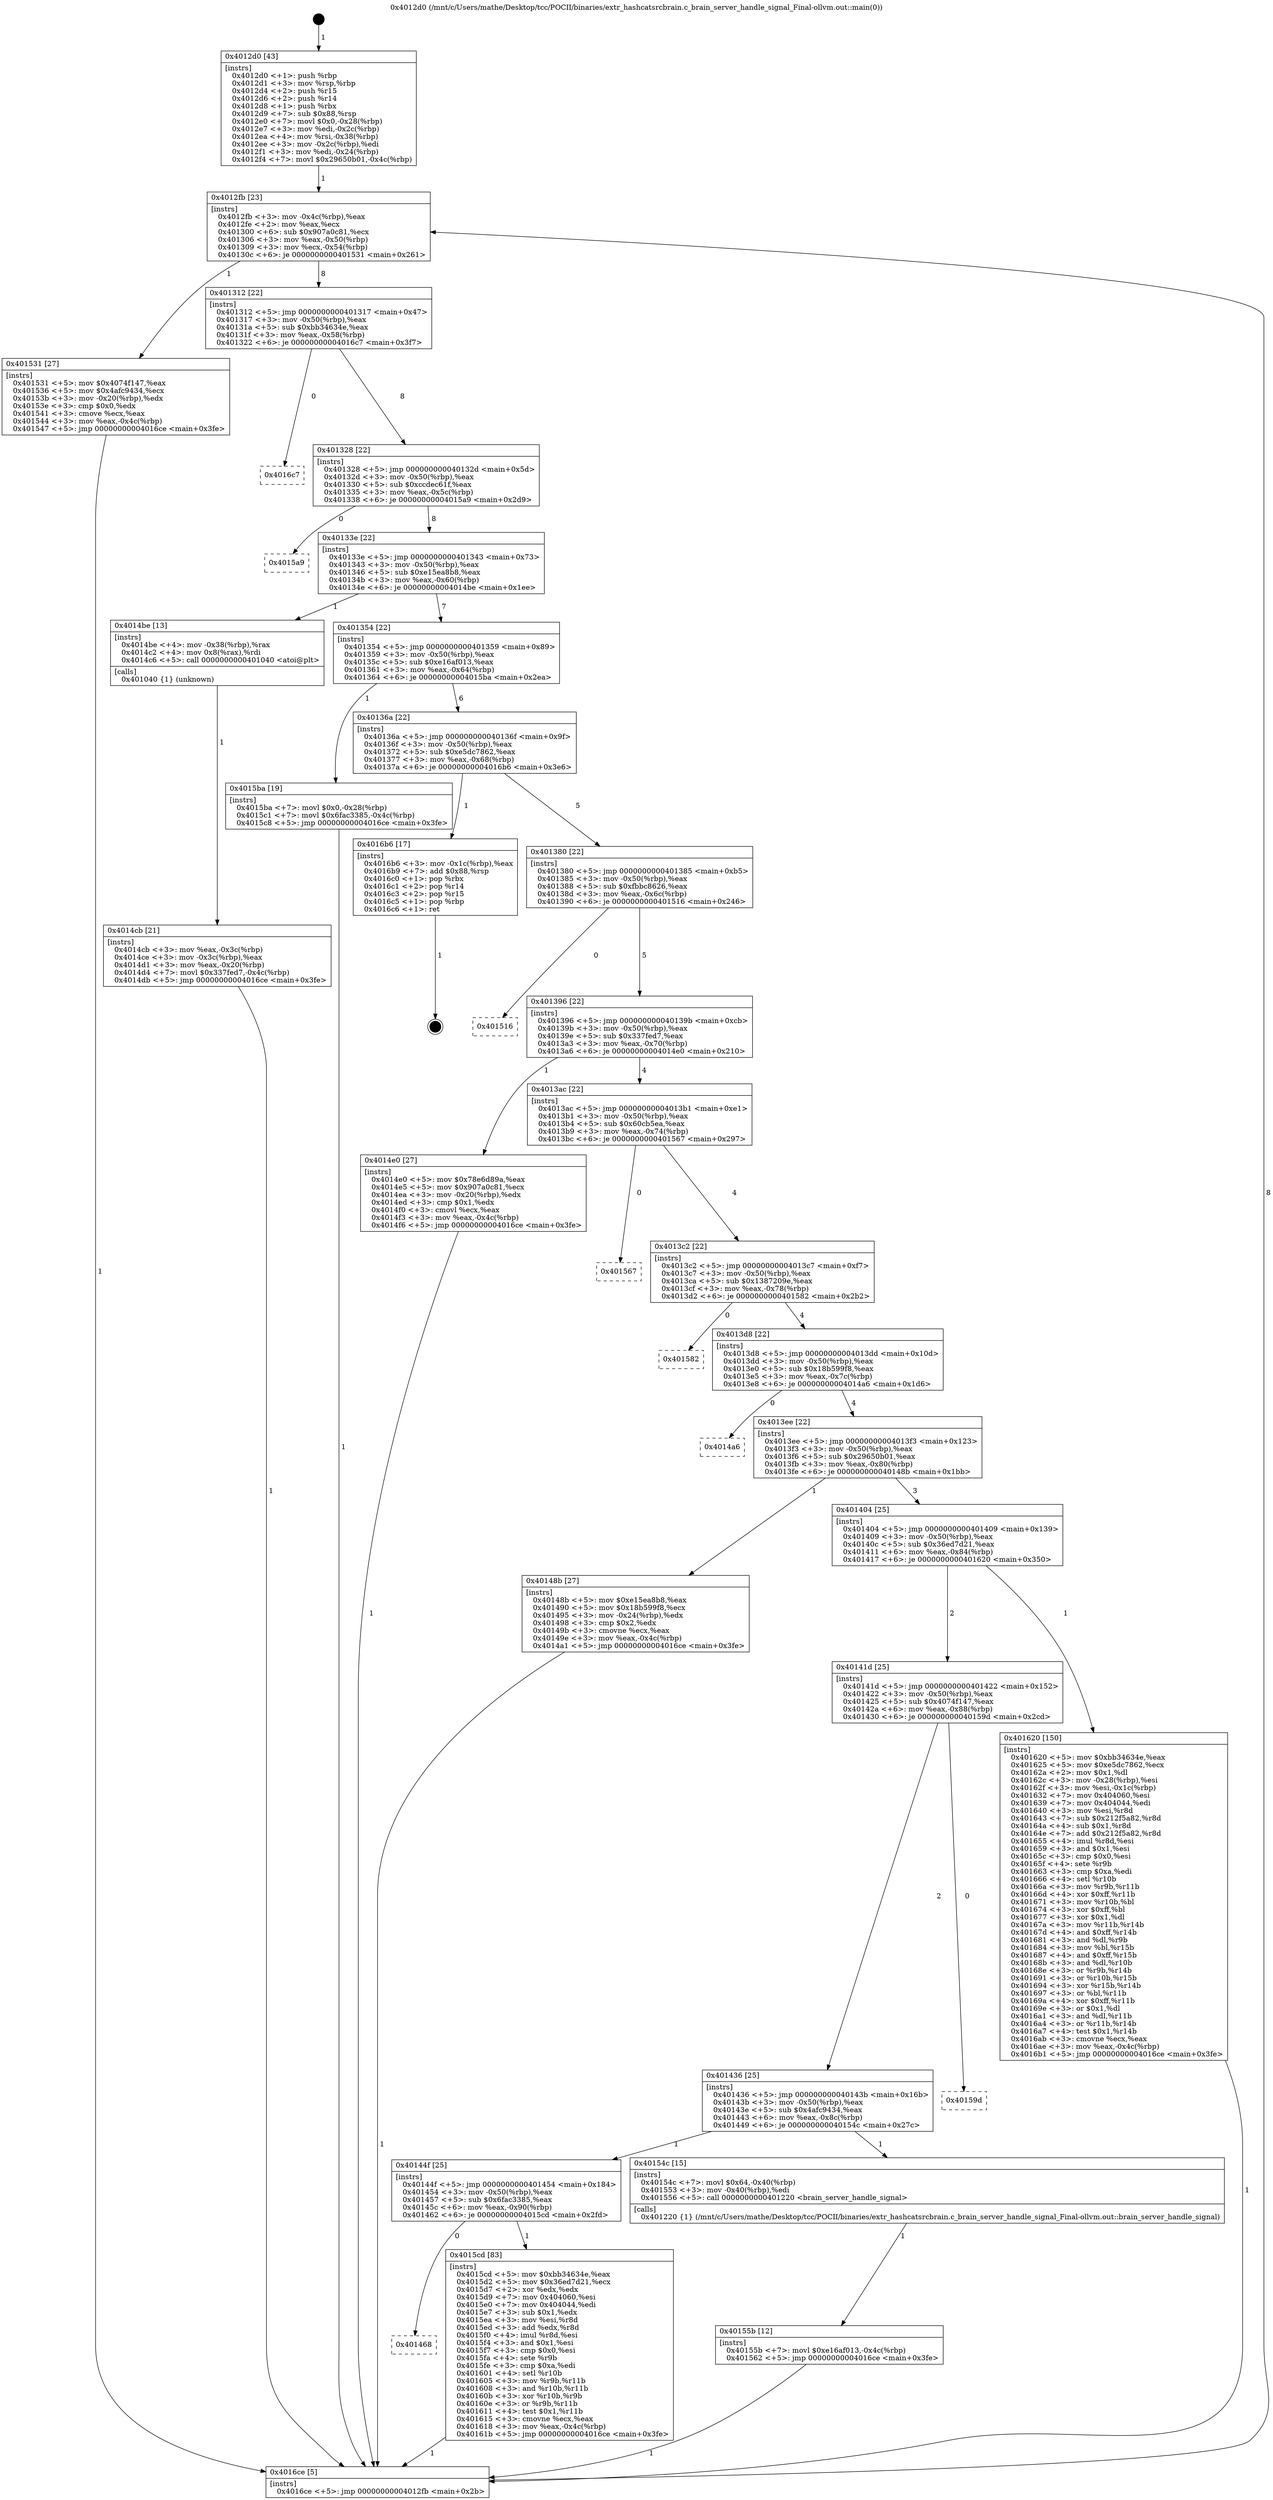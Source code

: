digraph "0x4012d0" {
  label = "0x4012d0 (/mnt/c/Users/mathe/Desktop/tcc/POCII/binaries/extr_hashcatsrcbrain.c_brain_server_handle_signal_Final-ollvm.out::main(0))"
  labelloc = "t"
  node[shape=record]

  Entry [label="",width=0.3,height=0.3,shape=circle,fillcolor=black,style=filled]
  "0x4012fb" [label="{
     0x4012fb [23]\l
     | [instrs]\l
     &nbsp;&nbsp;0x4012fb \<+3\>: mov -0x4c(%rbp),%eax\l
     &nbsp;&nbsp;0x4012fe \<+2\>: mov %eax,%ecx\l
     &nbsp;&nbsp;0x401300 \<+6\>: sub $0x907a0c81,%ecx\l
     &nbsp;&nbsp;0x401306 \<+3\>: mov %eax,-0x50(%rbp)\l
     &nbsp;&nbsp;0x401309 \<+3\>: mov %ecx,-0x54(%rbp)\l
     &nbsp;&nbsp;0x40130c \<+6\>: je 0000000000401531 \<main+0x261\>\l
  }"]
  "0x401531" [label="{
     0x401531 [27]\l
     | [instrs]\l
     &nbsp;&nbsp;0x401531 \<+5\>: mov $0x4074f147,%eax\l
     &nbsp;&nbsp;0x401536 \<+5\>: mov $0x4afc9434,%ecx\l
     &nbsp;&nbsp;0x40153b \<+3\>: mov -0x20(%rbp),%edx\l
     &nbsp;&nbsp;0x40153e \<+3\>: cmp $0x0,%edx\l
     &nbsp;&nbsp;0x401541 \<+3\>: cmove %ecx,%eax\l
     &nbsp;&nbsp;0x401544 \<+3\>: mov %eax,-0x4c(%rbp)\l
     &nbsp;&nbsp;0x401547 \<+5\>: jmp 00000000004016ce \<main+0x3fe\>\l
  }"]
  "0x401312" [label="{
     0x401312 [22]\l
     | [instrs]\l
     &nbsp;&nbsp;0x401312 \<+5\>: jmp 0000000000401317 \<main+0x47\>\l
     &nbsp;&nbsp;0x401317 \<+3\>: mov -0x50(%rbp),%eax\l
     &nbsp;&nbsp;0x40131a \<+5\>: sub $0xbb34634e,%eax\l
     &nbsp;&nbsp;0x40131f \<+3\>: mov %eax,-0x58(%rbp)\l
     &nbsp;&nbsp;0x401322 \<+6\>: je 00000000004016c7 \<main+0x3f7\>\l
  }"]
  Exit [label="",width=0.3,height=0.3,shape=circle,fillcolor=black,style=filled,peripheries=2]
  "0x4016c7" [label="{
     0x4016c7\l
  }", style=dashed]
  "0x401328" [label="{
     0x401328 [22]\l
     | [instrs]\l
     &nbsp;&nbsp;0x401328 \<+5\>: jmp 000000000040132d \<main+0x5d\>\l
     &nbsp;&nbsp;0x40132d \<+3\>: mov -0x50(%rbp),%eax\l
     &nbsp;&nbsp;0x401330 \<+5\>: sub $0xccdec61f,%eax\l
     &nbsp;&nbsp;0x401335 \<+3\>: mov %eax,-0x5c(%rbp)\l
     &nbsp;&nbsp;0x401338 \<+6\>: je 00000000004015a9 \<main+0x2d9\>\l
  }"]
  "0x401468" [label="{
     0x401468\l
  }", style=dashed]
  "0x4015a9" [label="{
     0x4015a9\l
  }", style=dashed]
  "0x40133e" [label="{
     0x40133e [22]\l
     | [instrs]\l
     &nbsp;&nbsp;0x40133e \<+5\>: jmp 0000000000401343 \<main+0x73\>\l
     &nbsp;&nbsp;0x401343 \<+3\>: mov -0x50(%rbp),%eax\l
     &nbsp;&nbsp;0x401346 \<+5\>: sub $0xe15ea8b8,%eax\l
     &nbsp;&nbsp;0x40134b \<+3\>: mov %eax,-0x60(%rbp)\l
     &nbsp;&nbsp;0x40134e \<+6\>: je 00000000004014be \<main+0x1ee\>\l
  }"]
  "0x4015cd" [label="{
     0x4015cd [83]\l
     | [instrs]\l
     &nbsp;&nbsp;0x4015cd \<+5\>: mov $0xbb34634e,%eax\l
     &nbsp;&nbsp;0x4015d2 \<+5\>: mov $0x36ed7d21,%ecx\l
     &nbsp;&nbsp;0x4015d7 \<+2\>: xor %edx,%edx\l
     &nbsp;&nbsp;0x4015d9 \<+7\>: mov 0x404060,%esi\l
     &nbsp;&nbsp;0x4015e0 \<+7\>: mov 0x404044,%edi\l
     &nbsp;&nbsp;0x4015e7 \<+3\>: sub $0x1,%edx\l
     &nbsp;&nbsp;0x4015ea \<+3\>: mov %esi,%r8d\l
     &nbsp;&nbsp;0x4015ed \<+3\>: add %edx,%r8d\l
     &nbsp;&nbsp;0x4015f0 \<+4\>: imul %r8d,%esi\l
     &nbsp;&nbsp;0x4015f4 \<+3\>: and $0x1,%esi\l
     &nbsp;&nbsp;0x4015f7 \<+3\>: cmp $0x0,%esi\l
     &nbsp;&nbsp;0x4015fa \<+4\>: sete %r9b\l
     &nbsp;&nbsp;0x4015fe \<+3\>: cmp $0xa,%edi\l
     &nbsp;&nbsp;0x401601 \<+4\>: setl %r10b\l
     &nbsp;&nbsp;0x401605 \<+3\>: mov %r9b,%r11b\l
     &nbsp;&nbsp;0x401608 \<+3\>: and %r10b,%r11b\l
     &nbsp;&nbsp;0x40160b \<+3\>: xor %r10b,%r9b\l
     &nbsp;&nbsp;0x40160e \<+3\>: or %r9b,%r11b\l
     &nbsp;&nbsp;0x401611 \<+4\>: test $0x1,%r11b\l
     &nbsp;&nbsp;0x401615 \<+3\>: cmovne %ecx,%eax\l
     &nbsp;&nbsp;0x401618 \<+3\>: mov %eax,-0x4c(%rbp)\l
     &nbsp;&nbsp;0x40161b \<+5\>: jmp 00000000004016ce \<main+0x3fe\>\l
  }"]
  "0x4014be" [label="{
     0x4014be [13]\l
     | [instrs]\l
     &nbsp;&nbsp;0x4014be \<+4\>: mov -0x38(%rbp),%rax\l
     &nbsp;&nbsp;0x4014c2 \<+4\>: mov 0x8(%rax),%rdi\l
     &nbsp;&nbsp;0x4014c6 \<+5\>: call 0000000000401040 \<atoi@plt\>\l
     | [calls]\l
     &nbsp;&nbsp;0x401040 \{1\} (unknown)\l
  }"]
  "0x401354" [label="{
     0x401354 [22]\l
     | [instrs]\l
     &nbsp;&nbsp;0x401354 \<+5\>: jmp 0000000000401359 \<main+0x89\>\l
     &nbsp;&nbsp;0x401359 \<+3\>: mov -0x50(%rbp),%eax\l
     &nbsp;&nbsp;0x40135c \<+5\>: sub $0xe16af013,%eax\l
     &nbsp;&nbsp;0x401361 \<+3\>: mov %eax,-0x64(%rbp)\l
     &nbsp;&nbsp;0x401364 \<+6\>: je 00000000004015ba \<main+0x2ea\>\l
  }"]
  "0x40155b" [label="{
     0x40155b [12]\l
     | [instrs]\l
     &nbsp;&nbsp;0x40155b \<+7\>: movl $0xe16af013,-0x4c(%rbp)\l
     &nbsp;&nbsp;0x401562 \<+5\>: jmp 00000000004016ce \<main+0x3fe\>\l
  }"]
  "0x4015ba" [label="{
     0x4015ba [19]\l
     | [instrs]\l
     &nbsp;&nbsp;0x4015ba \<+7\>: movl $0x0,-0x28(%rbp)\l
     &nbsp;&nbsp;0x4015c1 \<+7\>: movl $0x6fac3385,-0x4c(%rbp)\l
     &nbsp;&nbsp;0x4015c8 \<+5\>: jmp 00000000004016ce \<main+0x3fe\>\l
  }"]
  "0x40136a" [label="{
     0x40136a [22]\l
     | [instrs]\l
     &nbsp;&nbsp;0x40136a \<+5\>: jmp 000000000040136f \<main+0x9f\>\l
     &nbsp;&nbsp;0x40136f \<+3\>: mov -0x50(%rbp),%eax\l
     &nbsp;&nbsp;0x401372 \<+5\>: sub $0xe5dc7862,%eax\l
     &nbsp;&nbsp;0x401377 \<+3\>: mov %eax,-0x68(%rbp)\l
     &nbsp;&nbsp;0x40137a \<+6\>: je 00000000004016b6 \<main+0x3e6\>\l
  }"]
  "0x40144f" [label="{
     0x40144f [25]\l
     | [instrs]\l
     &nbsp;&nbsp;0x40144f \<+5\>: jmp 0000000000401454 \<main+0x184\>\l
     &nbsp;&nbsp;0x401454 \<+3\>: mov -0x50(%rbp),%eax\l
     &nbsp;&nbsp;0x401457 \<+5\>: sub $0x6fac3385,%eax\l
     &nbsp;&nbsp;0x40145c \<+6\>: mov %eax,-0x90(%rbp)\l
     &nbsp;&nbsp;0x401462 \<+6\>: je 00000000004015cd \<main+0x2fd\>\l
  }"]
  "0x4016b6" [label="{
     0x4016b6 [17]\l
     | [instrs]\l
     &nbsp;&nbsp;0x4016b6 \<+3\>: mov -0x1c(%rbp),%eax\l
     &nbsp;&nbsp;0x4016b9 \<+7\>: add $0x88,%rsp\l
     &nbsp;&nbsp;0x4016c0 \<+1\>: pop %rbx\l
     &nbsp;&nbsp;0x4016c1 \<+2\>: pop %r14\l
     &nbsp;&nbsp;0x4016c3 \<+2\>: pop %r15\l
     &nbsp;&nbsp;0x4016c5 \<+1\>: pop %rbp\l
     &nbsp;&nbsp;0x4016c6 \<+1\>: ret\l
  }"]
  "0x401380" [label="{
     0x401380 [22]\l
     | [instrs]\l
     &nbsp;&nbsp;0x401380 \<+5\>: jmp 0000000000401385 \<main+0xb5\>\l
     &nbsp;&nbsp;0x401385 \<+3\>: mov -0x50(%rbp),%eax\l
     &nbsp;&nbsp;0x401388 \<+5\>: sub $0xfbbc8626,%eax\l
     &nbsp;&nbsp;0x40138d \<+3\>: mov %eax,-0x6c(%rbp)\l
     &nbsp;&nbsp;0x401390 \<+6\>: je 0000000000401516 \<main+0x246\>\l
  }"]
  "0x40154c" [label="{
     0x40154c [15]\l
     | [instrs]\l
     &nbsp;&nbsp;0x40154c \<+7\>: movl $0x64,-0x40(%rbp)\l
     &nbsp;&nbsp;0x401553 \<+3\>: mov -0x40(%rbp),%edi\l
     &nbsp;&nbsp;0x401556 \<+5\>: call 0000000000401220 \<brain_server_handle_signal\>\l
     | [calls]\l
     &nbsp;&nbsp;0x401220 \{1\} (/mnt/c/Users/mathe/Desktop/tcc/POCII/binaries/extr_hashcatsrcbrain.c_brain_server_handle_signal_Final-ollvm.out::brain_server_handle_signal)\l
  }"]
  "0x401516" [label="{
     0x401516\l
  }", style=dashed]
  "0x401396" [label="{
     0x401396 [22]\l
     | [instrs]\l
     &nbsp;&nbsp;0x401396 \<+5\>: jmp 000000000040139b \<main+0xcb\>\l
     &nbsp;&nbsp;0x40139b \<+3\>: mov -0x50(%rbp),%eax\l
     &nbsp;&nbsp;0x40139e \<+5\>: sub $0x337fed7,%eax\l
     &nbsp;&nbsp;0x4013a3 \<+3\>: mov %eax,-0x70(%rbp)\l
     &nbsp;&nbsp;0x4013a6 \<+6\>: je 00000000004014e0 \<main+0x210\>\l
  }"]
  "0x401436" [label="{
     0x401436 [25]\l
     | [instrs]\l
     &nbsp;&nbsp;0x401436 \<+5\>: jmp 000000000040143b \<main+0x16b\>\l
     &nbsp;&nbsp;0x40143b \<+3\>: mov -0x50(%rbp),%eax\l
     &nbsp;&nbsp;0x40143e \<+5\>: sub $0x4afc9434,%eax\l
     &nbsp;&nbsp;0x401443 \<+6\>: mov %eax,-0x8c(%rbp)\l
     &nbsp;&nbsp;0x401449 \<+6\>: je 000000000040154c \<main+0x27c\>\l
  }"]
  "0x4014e0" [label="{
     0x4014e0 [27]\l
     | [instrs]\l
     &nbsp;&nbsp;0x4014e0 \<+5\>: mov $0x78e6d89a,%eax\l
     &nbsp;&nbsp;0x4014e5 \<+5\>: mov $0x907a0c81,%ecx\l
     &nbsp;&nbsp;0x4014ea \<+3\>: mov -0x20(%rbp),%edx\l
     &nbsp;&nbsp;0x4014ed \<+3\>: cmp $0x1,%edx\l
     &nbsp;&nbsp;0x4014f0 \<+3\>: cmovl %ecx,%eax\l
     &nbsp;&nbsp;0x4014f3 \<+3\>: mov %eax,-0x4c(%rbp)\l
     &nbsp;&nbsp;0x4014f6 \<+5\>: jmp 00000000004016ce \<main+0x3fe\>\l
  }"]
  "0x4013ac" [label="{
     0x4013ac [22]\l
     | [instrs]\l
     &nbsp;&nbsp;0x4013ac \<+5\>: jmp 00000000004013b1 \<main+0xe1\>\l
     &nbsp;&nbsp;0x4013b1 \<+3\>: mov -0x50(%rbp),%eax\l
     &nbsp;&nbsp;0x4013b4 \<+5\>: sub $0x60cb5ea,%eax\l
     &nbsp;&nbsp;0x4013b9 \<+3\>: mov %eax,-0x74(%rbp)\l
     &nbsp;&nbsp;0x4013bc \<+6\>: je 0000000000401567 \<main+0x297\>\l
  }"]
  "0x40159d" [label="{
     0x40159d\l
  }", style=dashed]
  "0x401567" [label="{
     0x401567\l
  }", style=dashed]
  "0x4013c2" [label="{
     0x4013c2 [22]\l
     | [instrs]\l
     &nbsp;&nbsp;0x4013c2 \<+5\>: jmp 00000000004013c7 \<main+0xf7\>\l
     &nbsp;&nbsp;0x4013c7 \<+3\>: mov -0x50(%rbp),%eax\l
     &nbsp;&nbsp;0x4013ca \<+5\>: sub $0x1387209e,%eax\l
     &nbsp;&nbsp;0x4013cf \<+3\>: mov %eax,-0x78(%rbp)\l
     &nbsp;&nbsp;0x4013d2 \<+6\>: je 0000000000401582 \<main+0x2b2\>\l
  }"]
  "0x40141d" [label="{
     0x40141d [25]\l
     | [instrs]\l
     &nbsp;&nbsp;0x40141d \<+5\>: jmp 0000000000401422 \<main+0x152\>\l
     &nbsp;&nbsp;0x401422 \<+3\>: mov -0x50(%rbp),%eax\l
     &nbsp;&nbsp;0x401425 \<+5\>: sub $0x4074f147,%eax\l
     &nbsp;&nbsp;0x40142a \<+6\>: mov %eax,-0x88(%rbp)\l
     &nbsp;&nbsp;0x401430 \<+6\>: je 000000000040159d \<main+0x2cd\>\l
  }"]
  "0x401582" [label="{
     0x401582\l
  }", style=dashed]
  "0x4013d8" [label="{
     0x4013d8 [22]\l
     | [instrs]\l
     &nbsp;&nbsp;0x4013d8 \<+5\>: jmp 00000000004013dd \<main+0x10d\>\l
     &nbsp;&nbsp;0x4013dd \<+3\>: mov -0x50(%rbp),%eax\l
     &nbsp;&nbsp;0x4013e0 \<+5\>: sub $0x18b599f8,%eax\l
     &nbsp;&nbsp;0x4013e5 \<+3\>: mov %eax,-0x7c(%rbp)\l
     &nbsp;&nbsp;0x4013e8 \<+6\>: je 00000000004014a6 \<main+0x1d6\>\l
  }"]
  "0x401620" [label="{
     0x401620 [150]\l
     | [instrs]\l
     &nbsp;&nbsp;0x401620 \<+5\>: mov $0xbb34634e,%eax\l
     &nbsp;&nbsp;0x401625 \<+5\>: mov $0xe5dc7862,%ecx\l
     &nbsp;&nbsp;0x40162a \<+2\>: mov $0x1,%dl\l
     &nbsp;&nbsp;0x40162c \<+3\>: mov -0x28(%rbp),%esi\l
     &nbsp;&nbsp;0x40162f \<+3\>: mov %esi,-0x1c(%rbp)\l
     &nbsp;&nbsp;0x401632 \<+7\>: mov 0x404060,%esi\l
     &nbsp;&nbsp;0x401639 \<+7\>: mov 0x404044,%edi\l
     &nbsp;&nbsp;0x401640 \<+3\>: mov %esi,%r8d\l
     &nbsp;&nbsp;0x401643 \<+7\>: sub $0x212f5a82,%r8d\l
     &nbsp;&nbsp;0x40164a \<+4\>: sub $0x1,%r8d\l
     &nbsp;&nbsp;0x40164e \<+7\>: add $0x212f5a82,%r8d\l
     &nbsp;&nbsp;0x401655 \<+4\>: imul %r8d,%esi\l
     &nbsp;&nbsp;0x401659 \<+3\>: and $0x1,%esi\l
     &nbsp;&nbsp;0x40165c \<+3\>: cmp $0x0,%esi\l
     &nbsp;&nbsp;0x40165f \<+4\>: sete %r9b\l
     &nbsp;&nbsp;0x401663 \<+3\>: cmp $0xa,%edi\l
     &nbsp;&nbsp;0x401666 \<+4\>: setl %r10b\l
     &nbsp;&nbsp;0x40166a \<+3\>: mov %r9b,%r11b\l
     &nbsp;&nbsp;0x40166d \<+4\>: xor $0xff,%r11b\l
     &nbsp;&nbsp;0x401671 \<+3\>: mov %r10b,%bl\l
     &nbsp;&nbsp;0x401674 \<+3\>: xor $0xff,%bl\l
     &nbsp;&nbsp;0x401677 \<+3\>: xor $0x1,%dl\l
     &nbsp;&nbsp;0x40167a \<+3\>: mov %r11b,%r14b\l
     &nbsp;&nbsp;0x40167d \<+4\>: and $0xff,%r14b\l
     &nbsp;&nbsp;0x401681 \<+3\>: and %dl,%r9b\l
     &nbsp;&nbsp;0x401684 \<+3\>: mov %bl,%r15b\l
     &nbsp;&nbsp;0x401687 \<+4\>: and $0xff,%r15b\l
     &nbsp;&nbsp;0x40168b \<+3\>: and %dl,%r10b\l
     &nbsp;&nbsp;0x40168e \<+3\>: or %r9b,%r14b\l
     &nbsp;&nbsp;0x401691 \<+3\>: or %r10b,%r15b\l
     &nbsp;&nbsp;0x401694 \<+3\>: xor %r15b,%r14b\l
     &nbsp;&nbsp;0x401697 \<+3\>: or %bl,%r11b\l
     &nbsp;&nbsp;0x40169a \<+4\>: xor $0xff,%r11b\l
     &nbsp;&nbsp;0x40169e \<+3\>: or $0x1,%dl\l
     &nbsp;&nbsp;0x4016a1 \<+3\>: and %dl,%r11b\l
     &nbsp;&nbsp;0x4016a4 \<+3\>: or %r11b,%r14b\l
     &nbsp;&nbsp;0x4016a7 \<+4\>: test $0x1,%r14b\l
     &nbsp;&nbsp;0x4016ab \<+3\>: cmovne %ecx,%eax\l
     &nbsp;&nbsp;0x4016ae \<+3\>: mov %eax,-0x4c(%rbp)\l
     &nbsp;&nbsp;0x4016b1 \<+5\>: jmp 00000000004016ce \<main+0x3fe\>\l
  }"]
  "0x4014a6" [label="{
     0x4014a6\l
  }", style=dashed]
  "0x4013ee" [label="{
     0x4013ee [22]\l
     | [instrs]\l
     &nbsp;&nbsp;0x4013ee \<+5\>: jmp 00000000004013f3 \<main+0x123\>\l
     &nbsp;&nbsp;0x4013f3 \<+3\>: mov -0x50(%rbp),%eax\l
     &nbsp;&nbsp;0x4013f6 \<+5\>: sub $0x29650b01,%eax\l
     &nbsp;&nbsp;0x4013fb \<+3\>: mov %eax,-0x80(%rbp)\l
     &nbsp;&nbsp;0x4013fe \<+6\>: je 000000000040148b \<main+0x1bb\>\l
  }"]
  "0x4014cb" [label="{
     0x4014cb [21]\l
     | [instrs]\l
     &nbsp;&nbsp;0x4014cb \<+3\>: mov %eax,-0x3c(%rbp)\l
     &nbsp;&nbsp;0x4014ce \<+3\>: mov -0x3c(%rbp),%eax\l
     &nbsp;&nbsp;0x4014d1 \<+3\>: mov %eax,-0x20(%rbp)\l
     &nbsp;&nbsp;0x4014d4 \<+7\>: movl $0x337fed7,-0x4c(%rbp)\l
     &nbsp;&nbsp;0x4014db \<+5\>: jmp 00000000004016ce \<main+0x3fe\>\l
  }"]
  "0x40148b" [label="{
     0x40148b [27]\l
     | [instrs]\l
     &nbsp;&nbsp;0x40148b \<+5\>: mov $0xe15ea8b8,%eax\l
     &nbsp;&nbsp;0x401490 \<+5\>: mov $0x18b599f8,%ecx\l
     &nbsp;&nbsp;0x401495 \<+3\>: mov -0x24(%rbp),%edx\l
     &nbsp;&nbsp;0x401498 \<+3\>: cmp $0x2,%edx\l
     &nbsp;&nbsp;0x40149b \<+3\>: cmovne %ecx,%eax\l
     &nbsp;&nbsp;0x40149e \<+3\>: mov %eax,-0x4c(%rbp)\l
     &nbsp;&nbsp;0x4014a1 \<+5\>: jmp 00000000004016ce \<main+0x3fe\>\l
  }"]
  "0x401404" [label="{
     0x401404 [25]\l
     | [instrs]\l
     &nbsp;&nbsp;0x401404 \<+5\>: jmp 0000000000401409 \<main+0x139\>\l
     &nbsp;&nbsp;0x401409 \<+3\>: mov -0x50(%rbp),%eax\l
     &nbsp;&nbsp;0x40140c \<+5\>: sub $0x36ed7d21,%eax\l
     &nbsp;&nbsp;0x401411 \<+6\>: mov %eax,-0x84(%rbp)\l
     &nbsp;&nbsp;0x401417 \<+6\>: je 0000000000401620 \<main+0x350\>\l
  }"]
  "0x4016ce" [label="{
     0x4016ce [5]\l
     | [instrs]\l
     &nbsp;&nbsp;0x4016ce \<+5\>: jmp 00000000004012fb \<main+0x2b\>\l
  }"]
  "0x4012d0" [label="{
     0x4012d0 [43]\l
     | [instrs]\l
     &nbsp;&nbsp;0x4012d0 \<+1\>: push %rbp\l
     &nbsp;&nbsp;0x4012d1 \<+3\>: mov %rsp,%rbp\l
     &nbsp;&nbsp;0x4012d4 \<+2\>: push %r15\l
     &nbsp;&nbsp;0x4012d6 \<+2\>: push %r14\l
     &nbsp;&nbsp;0x4012d8 \<+1\>: push %rbx\l
     &nbsp;&nbsp;0x4012d9 \<+7\>: sub $0x88,%rsp\l
     &nbsp;&nbsp;0x4012e0 \<+7\>: movl $0x0,-0x28(%rbp)\l
     &nbsp;&nbsp;0x4012e7 \<+3\>: mov %edi,-0x2c(%rbp)\l
     &nbsp;&nbsp;0x4012ea \<+4\>: mov %rsi,-0x38(%rbp)\l
     &nbsp;&nbsp;0x4012ee \<+3\>: mov -0x2c(%rbp),%edi\l
     &nbsp;&nbsp;0x4012f1 \<+3\>: mov %edi,-0x24(%rbp)\l
     &nbsp;&nbsp;0x4012f4 \<+7\>: movl $0x29650b01,-0x4c(%rbp)\l
  }"]
  Entry -> "0x4012d0" [label=" 1"]
  "0x4012fb" -> "0x401531" [label=" 1"]
  "0x4012fb" -> "0x401312" [label=" 8"]
  "0x4016b6" -> Exit [label=" 1"]
  "0x401312" -> "0x4016c7" [label=" 0"]
  "0x401312" -> "0x401328" [label=" 8"]
  "0x401620" -> "0x4016ce" [label=" 1"]
  "0x401328" -> "0x4015a9" [label=" 0"]
  "0x401328" -> "0x40133e" [label=" 8"]
  "0x4015cd" -> "0x4016ce" [label=" 1"]
  "0x40133e" -> "0x4014be" [label=" 1"]
  "0x40133e" -> "0x401354" [label=" 7"]
  "0x40144f" -> "0x401468" [label=" 0"]
  "0x401354" -> "0x4015ba" [label=" 1"]
  "0x401354" -> "0x40136a" [label=" 6"]
  "0x40144f" -> "0x4015cd" [label=" 1"]
  "0x40136a" -> "0x4016b6" [label=" 1"]
  "0x40136a" -> "0x401380" [label=" 5"]
  "0x4015ba" -> "0x4016ce" [label=" 1"]
  "0x401380" -> "0x401516" [label=" 0"]
  "0x401380" -> "0x401396" [label=" 5"]
  "0x40155b" -> "0x4016ce" [label=" 1"]
  "0x401396" -> "0x4014e0" [label=" 1"]
  "0x401396" -> "0x4013ac" [label=" 4"]
  "0x401436" -> "0x40144f" [label=" 1"]
  "0x4013ac" -> "0x401567" [label=" 0"]
  "0x4013ac" -> "0x4013c2" [label=" 4"]
  "0x401436" -> "0x40154c" [label=" 1"]
  "0x4013c2" -> "0x401582" [label=" 0"]
  "0x4013c2" -> "0x4013d8" [label=" 4"]
  "0x40141d" -> "0x401436" [label=" 2"]
  "0x4013d8" -> "0x4014a6" [label=" 0"]
  "0x4013d8" -> "0x4013ee" [label=" 4"]
  "0x40141d" -> "0x40159d" [label=" 0"]
  "0x4013ee" -> "0x40148b" [label=" 1"]
  "0x4013ee" -> "0x401404" [label=" 3"]
  "0x40148b" -> "0x4016ce" [label=" 1"]
  "0x4012d0" -> "0x4012fb" [label=" 1"]
  "0x4016ce" -> "0x4012fb" [label=" 8"]
  "0x4014be" -> "0x4014cb" [label=" 1"]
  "0x4014cb" -> "0x4016ce" [label=" 1"]
  "0x4014e0" -> "0x4016ce" [label=" 1"]
  "0x401531" -> "0x4016ce" [label=" 1"]
  "0x40154c" -> "0x40155b" [label=" 1"]
  "0x401404" -> "0x401620" [label=" 1"]
  "0x401404" -> "0x40141d" [label=" 2"]
}
